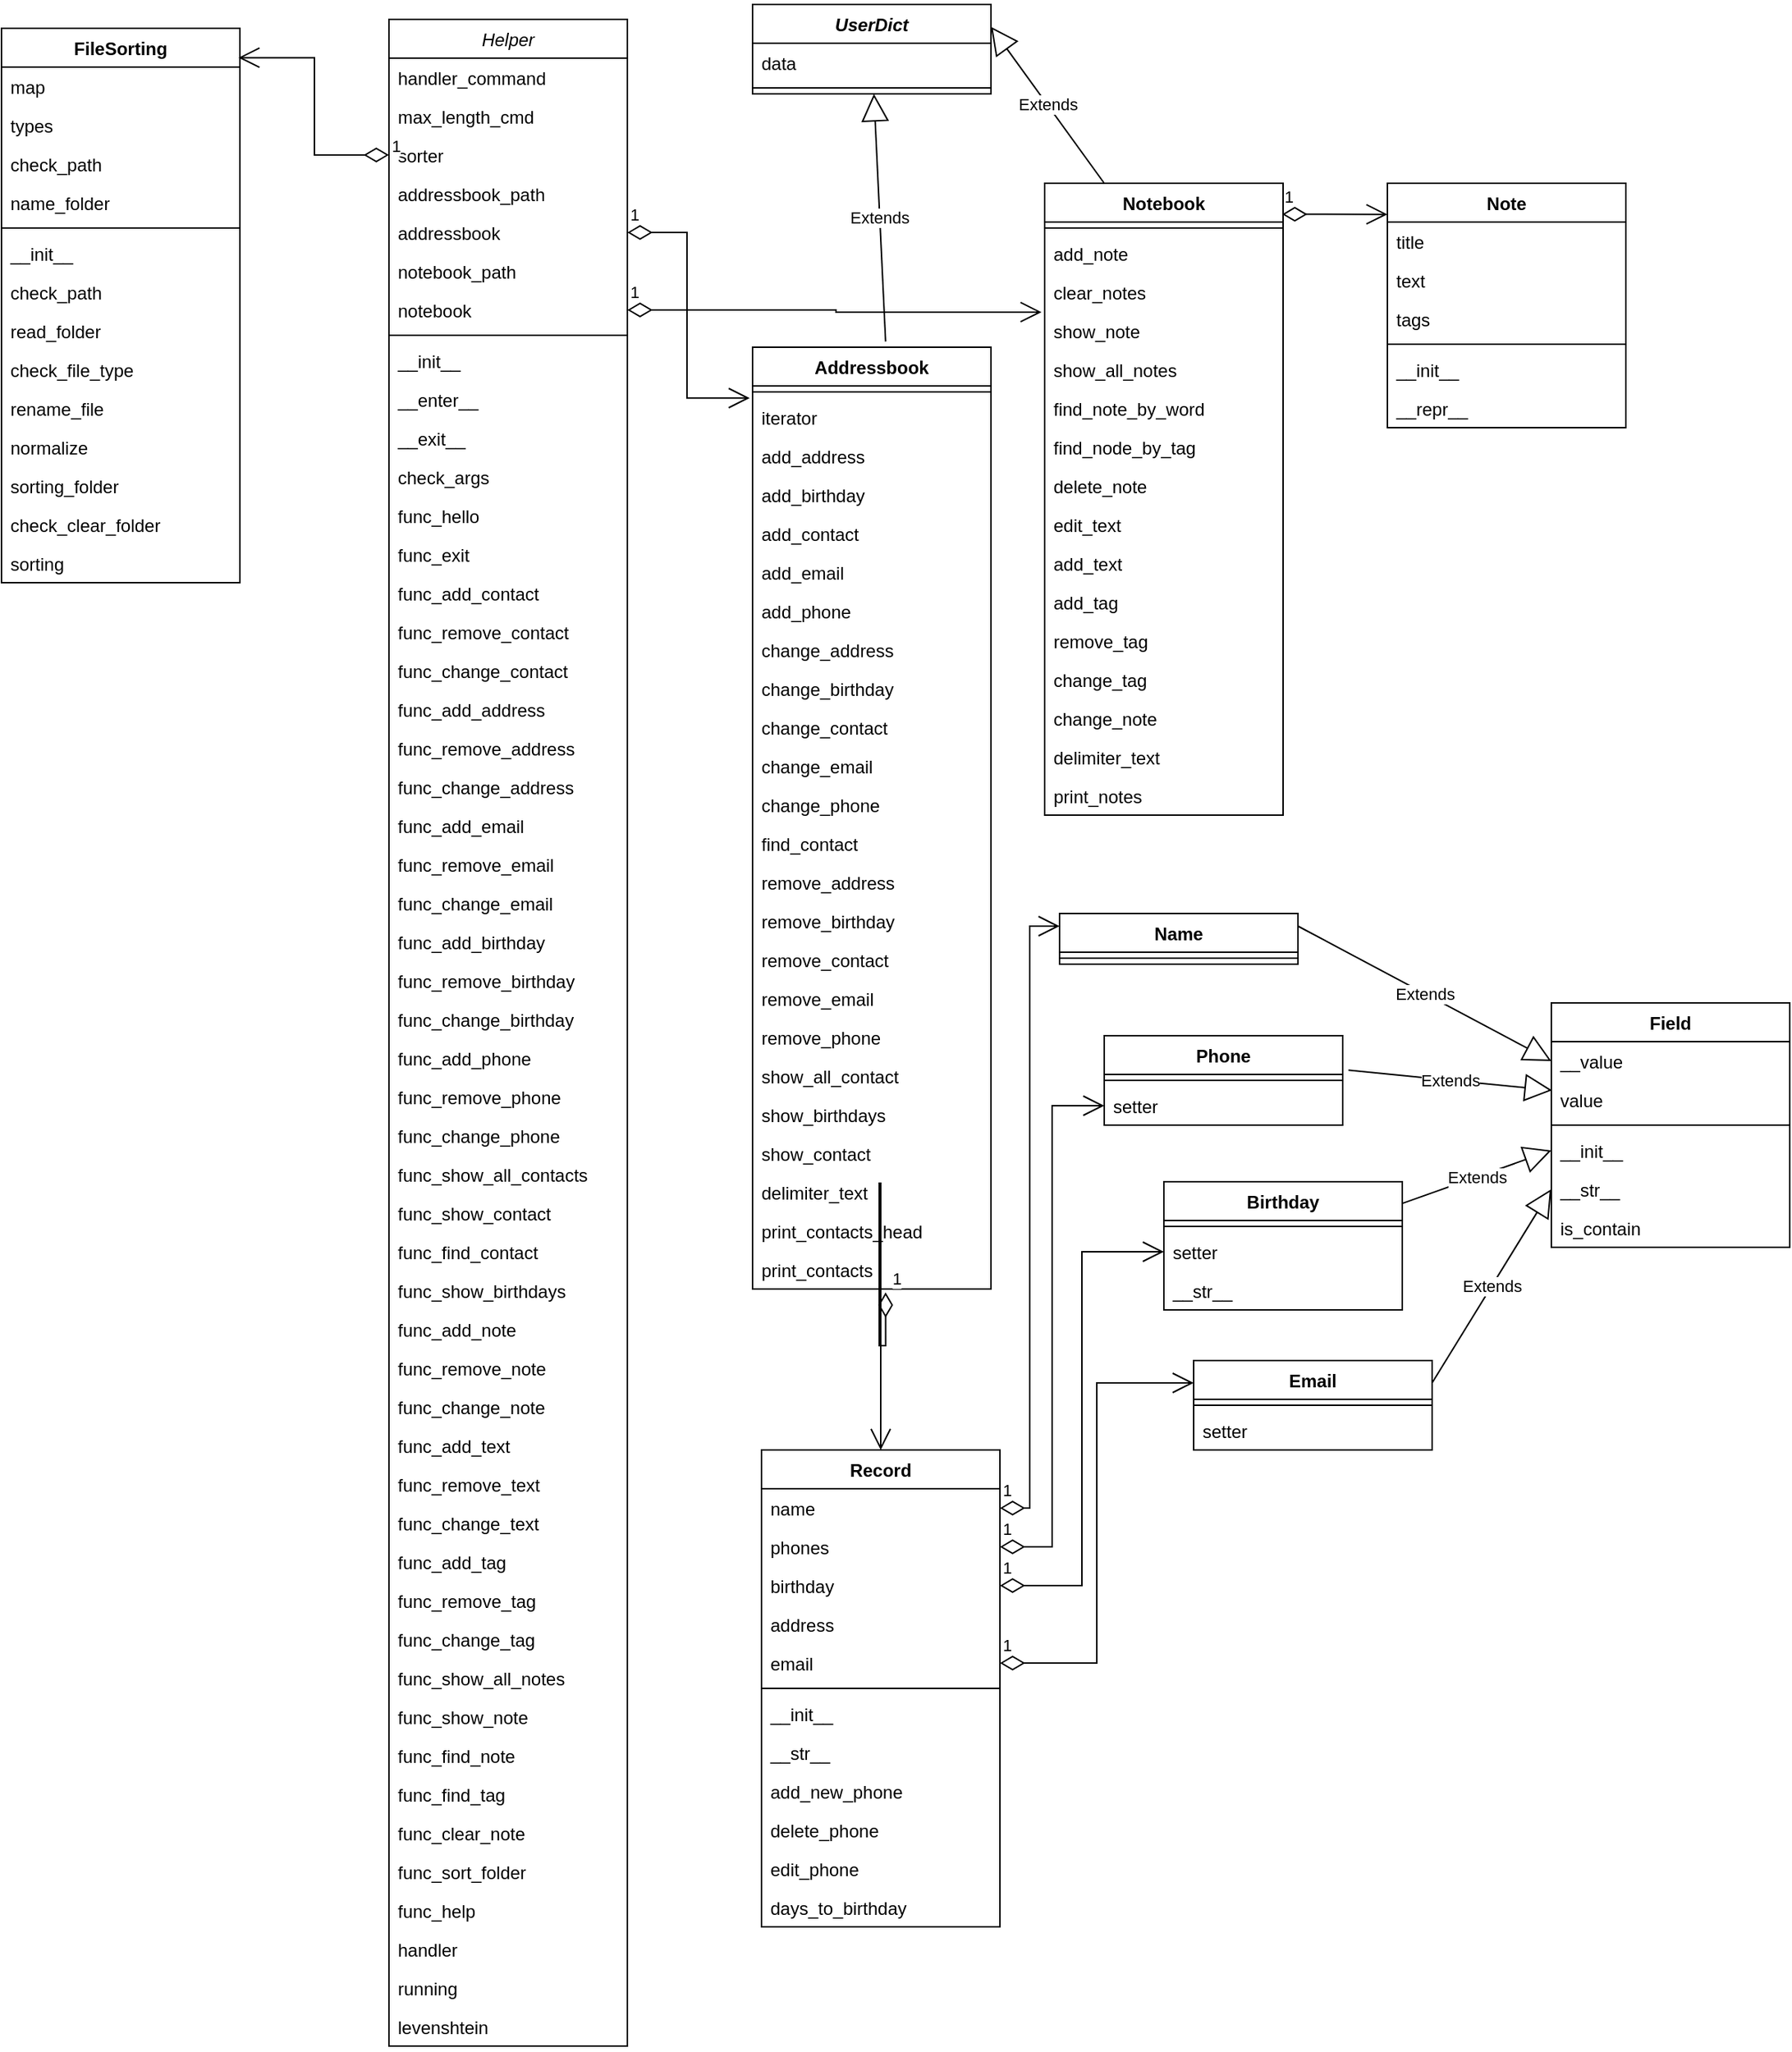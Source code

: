 <mxfile version="20.6.0" type="github">
  <diagram id="C5RBs43oDa-KdzZeNtuy" name="Page-1">
    <mxGraphModel dx="1847" dy="555" grid="1" gridSize="10" guides="1" tooltips="1" connect="1" arrows="1" fold="1" page="1" pageScale="1" pageWidth="827" pageHeight="1169" math="0" shadow="0">
      <root>
        <mxCell id="WIyWlLk6GJQsqaUBKTNV-0" />
        <mxCell id="WIyWlLk6GJQsqaUBKTNV-1" parent="WIyWlLk6GJQsqaUBKTNV-0" />
        <mxCell id="zkfFHV4jXpPFQw0GAbJ--0" value="Helper" style="swimlane;fontStyle=2;align=center;verticalAlign=top;childLayout=stackLayout;horizontal=1;startSize=26;horizontalStack=0;resizeParent=1;resizeLast=0;collapsible=1;marginBottom=0;rounded=0;shadow=0;strokeWidth=1;" parent="WIyWlLk6GJQsqaUBKTNV-1" vertex="1">
          <mxGeometry x="90" y="30" width="160" height="1360" as="geometry">
            <mxRectangle x="230" y="140" width="160" height="26" as="alternateBounds" />
          </mxGeometry>
        </mxCell>
        <mxCell id="zkfFHV4jXpPFQw0GAbJ--1" value="handler_command" style="text;align=left;verticalAlign=top;spacingLeft=4;spacingRight=4;overflow=hidden;rotatable=0;points=[[0,0.5],[1,0.5]];portConstraint=eastwest;" parent="zkfFHV4jXpPFQw0GAbJ--0" vertex="1">
          <mxGeometry y="26" width="160" height="26" as="geometry" />
        </mxCell>
        <mxCell id="zkfFHV4jXpPFQw0GAbJ--2" value="max_length_cmd" style="text;align=left;verticalAlign=top;spacingLeft=4;spacingRight=4;overflow=hidden;rotatable=0;points=[[0,0.5],[1,0.5]];portConstraint=eastwest;rounded=0;shadow=0;html=0;" parent="zkfFHV4jXpPFQw0GAbJ--0" vertex="1">
          <mxGeometry y="52" width="160" height="26" as="geometry" />
        </mxCell>
        <mxCell id="zkfFHV4jXpPFQw0GAbJ--3" value="sorter" style="text;align=left;verticalAlign=top;spacingLeft=4;spacingRight=4;overflow=hidden;rotatable=0;points=[[0,0.5],[1,0.5]];portConstraint=eastwest;rounded=0;shadow=0;html=0;" parent="zkfFHV4jXpPFQw0GAbJ--0" vertex="1">
          <mxGeometry y="78" width="160" height="26" as="geometry" />
        </mxCell>
        <mxCell id="iOaXn-oA5d54-dyMwEdD-0" value="addressbook_path" style="text;align=left;verticalAlign=top;spacingLeft=4;spacingRight=4;overflow=hidden;rotatable=0;points=[[0,0.5],[1,0.5]];portConstraint=eastwest;rounded=0;shadow=0;html=0;" vertex="1" parent="zkfFHV4jXpPFQw0GAbJ--0">
          <mxGeometry y="104" width="160" height="26" as="geometry" />
        </mxCell>
        <mxCell id="iOaXn-oA5d54-dyMwEdD-1" value="addressbook" style="text;align=left;verticalAlign=top;spacingLeft=4;spacingRight=4;overflow=hidden;rotatable=0;points=[[0,0.5],[1,0.5]];portConstraint=eastwest;rounded=0;shadow=0;html=0;" vertex="1" parent="zkfFHV4jXpPFQw0GAbJ--0">
          <mxGeometry y="130" width="160" height="26" as="geometry" />
        </mxCell>
        <mxCell id="iOaXn-oA5d54-dyMwEdD-2" value="notebook_path" style="text;align=left;verticalAlign=top;spacingLeft=4;spacingRight=4;overflow=hidden;rotatable=0;points=[[0,0.5],[1,0.5]];portConstraint=eastwest;rounded=0;shadow=0;html=0;" vertex="1" parent="zkfFHV4jXpPFQw0GAbJ--0">
          <mxGeometry y="156" width="160" height="26" as="geometry" />
        </mxCell>
        <mxCell id="iOaXn-oA5d54-dyMwEdD-3" value="notebook" style="text;align=left;verticalAlign=top;spacingLeft=4;spacingRight=4;overflow=hidden;rotatable=0;points=[[0,0.5],[1,0.5]];portConstraint=eastwest;rounded=0;shadow=0;html=0;" vertex="1" parent="zkfFHV4jXpPFQw0GAbJ--0">
          <mxGeometry y="182" width="160" height="26" as="geometry" />
        </mxCell>
        <mxCell id="zkfFHV4jXpPFQw0GAbJ--4" value="" style="line;html=1;strokeWidth=1;align=left;verticalAlign=middle;spacingTop=-1;spacingLeft=3;spacingRight=3;rotatable=0;labelPosition=right;points=[];portConstraint=eastwest;" parent="zkfFHV4jXpPFQw0GAbJ--0" vertex="1">
          <mxGeometry y="208" width="160" height="8" as="geometry" />
        </mxCell>
        <mxCell id="zkfFHV4jXpPFQw0GAbJ--5" value="__init__" style="text;align=left;verticalAlign=top;spacingLeft=4;spacingRight=4;overflow=hidden;rotatable=0;points=[[0,0.5],[1,0.5]];portConstraint=eastwest;" parent="zkfFHV4jXpPFQw0GAbJ--0" vertex="1">
          <mxGeometry y="216" width="160" height="26" as="geometry" />
        </mxCell>
        <mxCell id="iOaXn-oA5d54-dyMwEdD-4" value="__enter__" style="text;align=left;verticalAlign=top;spacingLeft=4;spacingRight=4;overflow=hidden;rotatable=0;points=[[0,0.5],[1,0.5]];portConstraint=eastwest;" vertex="1" parent="zkfFHV4jXpPFQw0GAbJ--0">
          <mxGeometry y="242" width="160" height="26" as="geometry" />
        </mxCell>
        <mxCell id="iOaXn-oA5d54-dyMwEdD-5" value="__exit__" style="text;align=left;verticalAlign=top;spacingLeft=4;spacingRight=4;overflow=hidden;rotatable=0;points=[[0,0.5],[1,0.5]];portConstraint=eastwest;" vertex="1" parent="zkfFHV4jXpPFQw0GAbJ--0">
          <mxGeometry y="268" width="160" height="26" as="geometry" />
        </mxCell>
        <mxCell id="iOaXn-oA5d54-dyMwEdD-6" value="check_args" style="text;align=left;verticalAlign=top;spacingLeft=4;spacingRight=4;overflow=hidden;rotatable=0;points=[[0,0.5],[1,0.5]];portConstraint=eastwest;" vertex="1" parent="zkfFHV4jXpPFQw0GAbJ--0">
          <mxGeometry y="294" width="160" height="26" as="geometry" />
        </mxCell>
        <mxCell id="iOaXn-oA5d54-dyMwEdD-9" value="func_hello" style="text;align=left;verticalAlign=top;spacingLeft=4;spacingRight=4;overflow=hidden;rotatable=0;points=[[0,0.5],[1,0.5]];portConstraint=eastwest;" vertex="1" parent="zkfFHV4jXpPFQw0GAbJ--0">
          <mxGeometry y="320" width="160" height="26" as="geometry" />
        </mxCell>
        <mxCell id="iOaXn-oA5d54-dyMwEdD-10" value="func_exit" style="text;align=left;verticalAlign=top;spacingLeft=4;spacingRight=4;overflow=hidden;rotatable=0;points=[[0,0.5],[1,0.5]];portConstraint=eastwest;" vertex="1" parent="zkfFHV4jXpPFQw0GAbJ--0">
          <mxGeometry y="346" width="160" height="26" as="geometry" />
        </mxCell>
        <mxCell id="iOaXn-oA5d54-dyMwEdD-11" value="func_add_contact" style="text;align=left;verticalAlign=top;spacingLeft=4;spacingRight=4;overflow=hidden;rotatable=0;points=[[0,0.5],[1,0.5]];portConstraint=eastwest;" vertex="1" parent="zkfFHV4jXpPFQw0GAbJ--0">
          <mxGeometry y="372" width="160" height="26" as="geometry" />
        </mxCell>
        <mxCell id="iOaXn-oA5d54-dyMwEdD-12" value="func_remove_contact" style="text;align=left;verticalAlign=top;spacingLeft=4;spacingRight=4;overflow=hidden;rotatable=0;points=[[0,0.5],[1,0.5]];portConstraint=eastwest;" vertex="1" parent="zkfFHV4jXpPFQw0GAbJ--0">
          <mxGeometry y="398" width="160" height="26" as="geometry" />
        </mxCell>
        <mxCell id="iOaXn-oA5d54-dyMwEdD-13" value="func_change_contact" style="text;align=left;verticalAlign=top;spacingLeft=4;spacingRight=4;overflow=hidden;rotatable=0;points=[[0,0.5],[1,0.5]];portConstraint=eastwest;" vertex="1" parent="zkfFHV4jXpPFQw0GAbJ--0">
          <mxGeometry y="424" width="160" height="26" as="geometry" />
        </mxCell>
        <mxCell id="iOaXn-oA5d54-dyMwEdD-14" value="func_add_address" style="text;align=left;verticalAlign=top;spacingLeft=4;spacingRight=4;overflow=hidden;rotatable=0;points=[[0,0.5],[1,0.5]];portConstraint=eastwest;" vertex="1" parent="zkfFHV4jXpPFQw0GAbJ--0">
          <mxGeometry y="450" width="160" height="26" as="geometry" />
        </mxCell>
        <mxCell id="iOaXn-oA5d54-dyMwEdD-15" value="func_remove_address" style="text;align=left;verticalAlign=top;spacingLeft=4;spacingRight=4;overflow=hidden;rotatable=0;points=[[0,0.5],[1,0.5]];portConstraint=eastwest;" vertex="1" parent="zkfFHV4jXpPFQw0GAbJ--0">
          <mxGeometry y="476" width="160" height="26" as="geometry" />
        </mxCell>
        <mxCell id="iOaXn-oA5d54-dyMwEdD-16" value="func_change_address" style="text;align=left;verticalAlign=top;spacingLeft=4;spacingRight=4;overflow=hidden;rotatable=0;points=[[0,0.5],[1,0.5]];portConstraint=eastwest;" vertex="1" parent="zkfFHV4jXpPFQw0GAbJ--0">
          <mxGeometry y="502" width="160" height="26" as="geometry" />
        </mxCell>
        <mxCell id="iOaXn-oA5d54-dyMwEdD-17" value="func_add_email" style="text;align=left;verticalAlign=top;spacingLeft=4;spacingRight=4;overflow=hidden;rotatable=0;points=[[0,0.5],[1,0.5]];portConstraint=eastwest;" vertex="1" parent="zkfFHV4jXpPFQw0GAbJ--0">
          <mxGeometry y="528" width="160" height="26" as="geometry" />
        </mxCell>
        <mxCell id="iOaXn-oA5d54-dyMwEdD-18" value="func_remove_email" style="text;align=left;verticalAlign=top;spacingLeft=4;spacingRight=4;overflow=hidden;rotatable=0;points=[[0,0.5],[1,0.5]];portConstraint=eastwest;" vertex="1" parent="zkfFHV4jXpPFQw0GAbJ--0">
          <mxGeometry y="554" width="160" height="26" as="geometry" />
        </mxCell>
        <mxCell id="iOaXn-oA5d54-dyMwEdD-19" value="func_change_email" style="text;align=left;verticalAlign=top;spacingLeft=4;spacingRight=4;overflow=hidden;rotatable=0;points=[[0,0.5],[1,0.5]];portConstraint=eastwest;" vertex="1" parent="zkfFHV4jXpPFQw0GAbJ--0">
          <mxGeometry y="580" width="160" height="26" as="geometry" />
        </mxCell>
        <mxCell id="iOaXn-oA5d54-dyMwEdD-20" value="func_add_birthday" style="text;align=left;verticalAlign=top;spacingLeft=4;spacingRight=4;overflow=hidden;rotatable=0;points=[[0,0.5],[1,0.5]];portConstraint=eastwest;" vertex="1" parent="zkfFHV4jXpPFQw0GAbJ--0">
          <mxGeometry y="606" width="160" height="26" as="geometry" />
        </mxCell>
        <mxCell id="iOaXn-oA5d54-dyMwEdD-21" value="func_remove_birthday" style="text;align=left;verticalAlign=top;spacingLeft=4;spacingRight=4;overflow=hidden;rotatable=0;points=[[0,0.5],[1,0.5]];portConstraint=eastwest;" vertex="1" parent="zkfFHV4jXpPFQw0GAbJ--0">
          <mxGeometry y="632" width="160" height="26" as="geometry" />
        </mxCell>
        <mxCell id="iOaXn-oA5d54-dyMwEdD-22" value="func_change_birthday" style="text;align=left;verticalAlign=top;spacingLeft=4;spacingRight=4;overflow=hidden;rotatable=0;points=[[0,0.5],[1,0.5]];portConstraint=eastwest;" vertex="1" parent="zkfFHV4jXpPFQw0GAbJ--0">
          <mxGeometry y="658" width="160" height="26" as="geometry" />
        </mxCell>
        <mxCell id="iOaXn-oA5d54-dyMwEdD-23" value="func_add_phone" style="text;align=left;verticalAlign=top;spacingLeft=4;spacingRight=4;overflow=hidden;rotatable=0;points=[[0,0.5],[1,0.5]];portConstraint=eastwest;" vertex="1" parent="zkfFHV4jXpPFQw0GAbJ--0">
          <mxGeometry y="684" width="160" height="26" as="geometry" />
        </mxCell>
        <mxCell id="iOaXn-oA5d54-dyMwEdD-24" value="func_remove_phone" style="text;align=left;verticalAlign=top;spacingLeft=4;spacingRight=4;overflow=hidden;rotatable=0;points=[[0,0.5],[1,0.5]];portConstraint=eastwest;" vertex="1" parent="zkfFHV4jXpPFQw0GAbJ--0">
          <mxGeometry y="710" width="160" height="26" as="geometry" />
        </mxCell>
        <mxCell id="iOaXn-oA5d54-dyMwEdD-25" value="func_change_phone" style="text;align=left;verticalAlign=top;spacingLeft=4;spacingRight=4;overflow=hidden;rotatable=0;points=[[0,0.5],[1,0.5]];portConstraint=eastwest;" vertex="1" parent="zkfFHV4jXpPFQw0GAbJ--0">
          <mxGeometry y="736" width="160" height="26" as="geometry" />
        </mxCell>
        <mxCell id="iOaXn-oA5d54-dyMwEdD-26" value="func_show_all_contacts" style="text;align=left;verticalAlign=top;spacingLeft=4;spacingRight=4;overflow=hidden;rotatable=0;points=[[0,0.5],[1,0.5]];portConstraint=eastwest;" vertex="1" parent="zkfFHV4jXpPFQw0GAbJ--0">
          <mxGeometry y="762" width="160" height="26" as="geometry" />
        </mxCell>
        <mxCell id="iOaXn-oA5d54-dyMwEdD-27" value="func_show_contact" style="text;align=left;verticalAlign=top;spacingLeft=4;spacingRight=4;overflow=hidden;rotatable=0;points=[[0,0.5],[1,0.5]];portConstraint=eastwest;" vertex="1" parent="zkfFHV4jXpPFQw0GAbJ--0">
          <mxGeometry y="788" width="160" height="26" as="geometry" />
        </mxCell>
        <mxCell id="iOaXn-oA5d54-dyMwEdD-28" value="func_find_contact" style="text;align=left;verticalAlign=top;spacingLeft=4;spacingRight=4;overflow=hidden;rotatable=0;points=[[0,0.5],[1,0.5]];portConstraint=eastwest;" vertex="1" parent="zkfFHV4jXpPFQw0GAbJ--0">
          <mxGeometry y="814" width="160" height="26" as="geometry" />
        </mxCell>
        <mxCell id="iOaXn-oA5d54-dyMwEdD-29" value="func_show_birthdays" style="text;align=left;verticalAlign=top;spacingLeft=4;spacingRight=4;overflow=hidden;rotatable=0;points=[[0,0.5],[1,0.5]];portConstraint=eastwest;" vertex="1" parent="zkfFHV4jXpPFQw0GAbJ--0">
          <mxGeometry y="840" width="160" height="26" as="geometry" />
        </mxCell>
        <mxCell id="iOaXn-oA5d54-dyMwEdD-30" value="func_add_note" style="text;align=left;verticalAlign=top;spacingLeft=4;spacingRight=4;overflow=hidden;rotatable=0;points=[[0,0.5],[1,0.5]];portConstraint=eastwest;" vertex="1" parent="zkfFHV4jXpPFQw0GAbJ--0">
          <mxGeometry y="866" width="160" height="26" as="geometry" />
        </mxCell>
        <mxCell id="iOaXn-oA5d54-dyMwEdD-31" value="func_remove_note" style="text;align=left;verticalAlign=top;spacingLeft=4;spacingRight=4;overflow=hidden;rotatable=0;points=[[0,0.5],[1,0.5]];portConstraint=eastwest;" vertex="1" parent="zkfFHV4jXpPFQw0GAbJ--0">
          <mxGeometry y="892" width="160" height="26" as="geometry" />
        </mxCell>
        <mxCell id="iOaXn-oA5d54-dyMwEdD-32" value="func_change_note" style="text;align=left;verticalAlign=top;spacingLeft=4;spacingRight=4;overflow=hidden;rotatable=0;points=[[0,0.5],[1,0.5]];portConstraint=eastwest;" vertex="1" parent="zkfFHV4jXpPFQw0GAbJ--0">
          <mxGeometry y="918" width="160" height="26" as="geometry" />
        </mxCell>
        <mxCell id="iOaXn-oA5d54-dyMwEdD-33" value="func_add_text" style="text;align=left;verticalAlign=top;spacingLeft=4;spacingRight=4;overflow=hidden;rotatable=0;points=[[0,0.5],[1,0.5]];portConstraint=eastwest;" vertex="1" parent="zkfFHV4jXpPFQw0GAbJ--0">
          <mxGeometry y="944" width="160" height="26" as="geometry" />
        </mxCell>
        <mxCell id="iOaXn-oA5d54-dyMwEdD-34" value="func_remove_text" style="text;align=left;verticalAlign=top;spacingLeft=4;spacingRight=4;overflow=hidden;rotatable=0;points=[[0,0.5],[1,0.5]];portConstraint=eastwest;" vertex="1" parent="zkfFHV4jXpPFQw0GAbJ--0">
          <mxGeometry y="970" width="160" height="26" as="geometry" />
        </mxCell>
        <mxCell id="iOaXn-oA5d54-dyMwEdD-35" value="func_change_text" style="text;align=left;verticalAlign=top;spacingLeft=4;spacingRight=4;overflow=hidden;rotatable=0;points=[[0,0.5],[1,0.5]];portConstraint=eastwest;" vertex="1" parent="zkfFHV4jXpPFQw0GAbJ--0">
          <mxGeometry y="996" width="160" height="26" as="geometry" />
        </mxCell>
        <mxCell id="iOaXn-oA5d54-dyMwEdD-36" value="func_add_tag" style="text;align=left;verticalAlign=top;spacingLeft=4;spacingRight=4;overflow=hidden;rotatable=0;points=[[0,0.5],[1,0.5]];portConstraint=eastwest;" vertex="1" parent="zkfFHV4jXpPFQw0GAbJ--0">
          <mxGeometry y="1022" width="160" height="26" as="geometry" />
        </mxCell>
        <mxCell id="iOaXn-oA5d54-dyMwEdD-37" value="func_remove_tag" style="text;align=left;verticalAlign=top;spacingLeft=4;spacingRight=4;overflow=hidden;rotatable=0;points=[[0,0.5],[1,0.5]];portConstraint=eastwest;" vertex="1" parent="zkfFHV4jXpPFQw0GAbJ--0">
          <mxGeometry y="1048" width="160" height="26" as="geometry" />
        </mxCell>
        <mxCell id="iOaXn-oA5d54-dyMwEdD-38" value="func_change_tag" style="text;align=left;verticalAlign=top;spacingLeft=4;spacingRight=4;overflow=hidden;rotatable=0;points=[[0,0.5],[1,0.5]];portConstraint=eastwest;" vertex="1" parent="zkfFHV4jXpPFQw0GAbJ--0">
          <mxGeometry y="1074" width="160" height="26" as="geometry" />
        </mxCell>
        <mxCell id="iOaXn-oA5d54-dyMwEdD-39" value="func_show_all_notes" style="text;align=left;verticalAlign=top;spacingLeft=4;spacingRight=4;overflow=hidden;rotatable=0;points=[[0,0.5],[1,0.5]];portConstraint=eastwest;" vertex="1" parent="zkfFHV4jXpPFQw0GAbJ--0">
          <mxGeometry y="1100" width="160" height="26" as="geometry" />
        </mxCell>
        <mxCell id="iOaXn-oA5d54-dyMwEdD-40" value="func_show_note" style="text;align=left;verticalAlign=top;spacingLeft=4;spacingRight=4;overflow=hidden;rotatable=0;points=[[0,0.5],[1,0.5]];portConstraint=eastwest;" vertex="1" parent="zkfFHV4jXpPFQw0GAbJ--0">
          <mxGeometry y="1126" width="160" height="26" as="geometry" />
        </mxCell>
        <mxCell id="iOaXn-oA5d54-dyMwEdD-41" value="func_find_note" style="text;align=left;verticalAlign=top;spacingLeft=4;spacingRight=4;overflow=hidden;rotatable=0;points=[[0,0.5],[1,0.5]];portConstraint=eastwest;" vertex="1" parent="zkfFHV4jXpPFQw0GAbJ--0">
          <mxGeometry y="1152" width="160" height="26" as="geometry" />
        </mxCell>
        <mxCell id="iOaXn-oA5d54-dyMwEdD-42" value="func_find_tag" style="text;align=left;verticalAlign=top;spacingLeft=4;spacingRight=4;overflow=hidden;rotatable=0;points=[[0,0.5],[1,0.5]];portConstraint=eastwest;" vertex="1" parent="zkfFHV4jXpPFQw0GAbJ--0">
          <mxGeometry y="1178" width="160" height="26" as="geometry" />
        </mxCell>
        <mxCell id="iOaXn-oA5d54-dyMwEdD-43" value="func_clear_note" style="text;align=left;verticalAlign=top;spacingLeft=4;spacingRight=4;overflow=hidden;rotatable=0;points=[[0,0.5],[1,0.5]];portConstraint=eastwest;" vertex="1" parent="zkfFHV4jXpPFQw0GAbJ--0">
          <mxGeometry y="1204" width="160" height="26" as="geometry" />
        </mxCell>
        <mxCell id="iOaXn-oA5d54-dyMwEdD-44" value="func_sort_folder" style="text;align=left;verticalAlign=top;spacingLeft=4;spacingRight=4;overflow=hidden;rotatable=0;points=[[0,0.5],[1,0.5]];portConstraint=eastwest;" vertex="1" parent="zkfFHV4jXpPFQw0GAbJ--0">
          <mxGeometry y="1230" width="160" height="26" as="geometry" />
        </mxCell>
        <mxCell id="iOaXn-oA5d54-dyMwEdD-45" value="func_help" style="text;align=left;verticalAlign=top;spacingLeft=4;spacingRight=4;overflow=hidden;rotatable=0;points=[[0,0.5],[1,0.5]];portConstraint=eastwest;" vertex="1" parent="zkfFHV4jXpPFQw0GAbJ--0">
          <mxGeometry y="1256" width="160" height="26" as="geometry" />
        </mxCell>
        <mxCell id="iOaXn-oA5d54-dyMwEdD-46" value="handler" style="text;align=left;verticalAlign=top;spacingLeft=4;spacingRight=4;overflow=hidden;rotatable=0;points=[[0,0.5],[1,0.5]];portConstraint=eastwest;" vertex="1" parent="zkfFHV4jXpPFQw0GAbJ--0">
          <mxGeometry y="1282" width="160" height="26" as="geometry" />
        </mxCell>
        <mxCell id="iOaXn-oA5d54-dyMwEdD-47" value="running" style="text;align=left;verticalAlign=top;spacingLeft=4;spacingRight=4;overflow=hidden;rotatable=0;points=[[0,0.5],[1,0.5]];portConstraint=eastwest;" vertex="1" parent="zkfFHV4jXpPFQw0GAbJ--0">
          <mxGeometry y="1308" width="160" height="26" as="geometry" />
        </mxCell>
        <mxCell id="iOaXn-oA5d54-dyMwEdD-48" value="levenshtein" style="text;align=left;verticalAlign=top;spacingLeft=4;spacingRight=4;overflow=hidden;rotatable=0;points=[[0,0.5],[1,0.5]];portConstraint=eastwest;" vertex="1" parent="zkfFHV4jXpPFQw0GAbJ--0">
          <mxGeometry y="1334" width="160" height="26" as="geometry" />
        </mxCell>
        <mxCell id="iOaXn-oA5d54-dyMwEdD-49" value="Addressbook" style="swimlane;fontStyle=1;align=center;verticalAlign=top;childLayout=stackLayout;horizontal=1;startSize=26;horizontalStack=0;resizeParent=1;resizeParentMax=0;resizeLast=0;collapsible=1;marginBottom=0;" vertex="1" parent="WIyWlLk6GJQsqaUBKTNV-1">
          <mxGeometry x="334" y="250" width="160" height="632" as="geometry" />
        </mxCell>
        <mxCell id="iOaXn-oA5d54-dyMwEdD-51" value="" style="line;strokeWidth=1;fillColor=none;align=left;verticalAlign=middle;spacingTop=-1;spacingLeft=3;spacingRight=3;rotatable=0;labelPosition=right;points=[];portConstraint=eastwest;strokeColor=inherit;" vertex="1" parent="iOaXn-oA5d54-dyMwEdD-49">
          <mxGeometry y="26" width="160" height="8" as="geometry" />
        </mxCell>
        <mxCell id="iOaXn-oA5d54-dyMwEdD-52" value="iterator" style="text;strokeColor=none;fillColor=none;align=left;verticalAlign=top;spacingLeft=4;spacingRight=4;overflow=hidden;rotatable=0;points=[[0,0.5],[1,0.5]];portConstraint=eastwest;" vertex="1" parent="iOaXn-oA5d54-dyMwEdD-49">
          <mxGeometry y="34" width="160" height="26" as="geometry" />
        </mxCell>
        <mxCell id="iOaXn-oA5d54-dyMwEdD-58" value="add_address" style="text;strokeColor=none;fillColor=none;align=left;verticalAlign=top;spacingLeft=4;spacingRight=4;overflow=hidden;rotatable=0;points=[[0,0.5],[1,0.5]];portConstraint=eastwest;" vertex="1" parent="iOaXn-oA5d54-dyMwEdD-49">
          <mxGeometry y="60" width="160" height="26" as="geometry" />
        </mxCell>
        <mxCell id="iOaXn-oA5d54-dyMwEdD-59" value="add_birthday" style="text;strokeColor=none;fillColor=none;align=left;verticalAlign=top;spacingLeft=4;spacingRight=4;overflow=hidden;rotatable=0;points=[[0,0.5],[1,0.5]];portConstraint=eastwest;" vertex="1" parent="iOaXn-oA5d54-dyMwEdD-49">
          <mxGeometry y="86" width="160" height="26" as="geometry" />
        </mxCell>
        <mxCell id="iOaXn-oA5d54-dyMwEdD-60" value="add_contact" style="text;strokeColor=none;fillColor=none;align=left;verticalAlign=top;spacingLeft=4;spacingRight=4;overflow=hidden;rotatable=0;points=[[0,0.5],[1,0.5]];portConstraint=eastwest;" vertex="1" parent="iOaXn-oA5d54-dyMwEdD-49">
          <mxGeometry y="112" width="160" height="26" as="geometry" />
        </mxCell>
        <mxCell id="iOaXn-oA5d54-dyMwEdD-61" value="add_email" style="text;strokeColor=none;fillColor=none;align=left;verticalAlign=top;spacingLeft=4;spacingRight=4;overflow=hidden;rotatable=0;points=[[0,0.5],[1,0.5]];portConstraint=eastwest;" vertex="1" parent="iOaXn-oA5d54-dyMwEdD-49">
          <mxGeometry y="138" width="160" height="26" as="geometry" />
        </mxCell>
        <mxCell id="iOaXn-oA5d54-dyMwEdD-62" value="add_phone" style="text;strokeColor=none;fillColor=none;align=left;verticalAlign=top;spacingLeft=4;spacingRight=4;overflow=hidden;rotatable=0;points=[[0,0.5],[1,0.5]];portConstraint=eastwest;" vertex="1" parent="iOaXn-oA5d54-dyMwEdD-49">
          <mxGeometry y="164" width="160" height="26" as="geometry" />
        </mxCell>
        <mxCell id="iOaXn-oA5d54-dyMwEdD-63" value="change_address" style="text;strokeColor=none;fillColor=none;align=left;verticalAlign=top;spacingLeft=4;spacingRight=4;overflow=hidden;rotatable=0;points=[[0,0.5],[1,0.5]];portConstraint=eastwest;" vertex="1" parent="iOaXn-oA5d54-dyMwEdD-49">
          <mxGeometry y="190" width="160" height="26" as="geometry" />
        </mxCell>
        <mxCell id="iOaXn-oA5d54-dyMwEdD-64" value="change_birthday" style="text;strokeColor=none;fillColor=none;align=left;verticalAlign=top;spacingLeft=4;spacingRight=4;overflow=hidden;rotatable=0;points=[[0,0.5],[1,0.5]];portConstraint=eastwest;" vertex="1" parent="iOaXn-oA5d54-dyMwEdD-49">
          <mxGeometry y="216" width="160" height="26" as="geometry" />
        </mxCell>
        <mxCell id="iOaXn-oA5d54-dyMwEdD-65" value="change_contact" style="text;strokeColor=none;fillColor=none;align=left;verticalAlign=top;spacingLeft=4;spacingRight=4;overflow=hidden;rotatable=0;points=[[0,0.5],[1,0.5]];portConstraint=eastwest;" vertex="1" parent="iOaXn-oA5d54-dyMwEdD-49">
          <mxGeometry y="242" width="160" height="26" as="geometry" />
        </mxCell>
        <mxCell id="iOaXn-oA5d54-dyMwEdD-66" value="change_email" style="text;strokeColor=none;fillColor=none;align=left;verticalAlign=top;spacingLeft=4;spacingRight=4;overflow=hidden;rotatable=0;points=[[0,0.5],[1,0.5]];portConstraint=eastwest;" vertex="1" parent="iOaXn-oA5d54-dyMwEdD-49">
          <mxGeometry y="268" width="160" height="26" as="geometry" />
        </mxCell>
        <mxCell id="iOaXn-oA5d54-dyMwEdD-69" value="change_phone" style="text;strokeColor=none;fillColor=none;align=left;verticalAlign=top;spacingLeft=4;spacingRight=4;overflow=hidden;rotatable=0;points=[[0,0.5],[1,0.5]];portConstraint=eastwest;" vertex="1" parent="iOaXn-oA5d54-dyMwEdD-49">
          <mxGeometry y="294" width="160" height="26" as="geometry" />
        </mxCell>
        <mxCell id="iOaXn-oA5d54-dyMwEdD-70" value="find_contact" style="text;strokeColor=none;fillColor=none;align=left;verticalAlign=top;spacingLeft=4;spacingRight=4;overflow=hidden;rotatable=0;points=[[0,0.5],[1,0.5]];portConstraint=eastwest;" vertex="1" parent="iOaXn-oA5d54-dyMwEdD-49">
          <mxGeometry y="320" width="160" height="26" as="geometry" />
        </mxCell>
        <mxCell id="iOaXn-oA5d54-dyMwEdD-71" value="remove_address" style="text;strokeColor=none;fillColor=none;align=left;verticalAlign=top;spacingLeft=4;spacingRight=4;overflow=hidden;rotatable=0;points=[[0,0.5],[1,0.5]];portConstraint=eastwest;" vertex="1" parent="iOaXn-oA5d54-dyMwEdD-49">
          <mxGeometry y="346" width="160" height="26" as="geometry" />
        </mxCell>
        <mxCell id="iOaXn-oA5d54-dyMwEdD-72" value="remove_birthday" style="text;strokeColor=none;fillColor=none;align=left;verticalAlign=top;spacingLeft=4;spacingRight=4;overflow=hidden;rotatable=0;points=[[0,0.5],[1,0.5]];portConstraint=eastwest;" vertex="1" parent="iOaXn-oA5d54-dyMwEdD-49">
          <mxGeometry y="372" width="160" height="26" as="geometry" />
        </mxCell>
        <mxCell id="iOaXn-oA5d54-dyMwEdD-73" value="remove_contact" style="text;strokeColor=none;fillColor=none;align=left;verticalAlign=top;spacingLeft=4;spacingRight=4;overflow=hidden;rotatable=0;points=[[0,0.5],[1,0.5]];portConstraint=eastwest;" vertex="1" parent="iOaXn-oA5d54-dyMwEdD-49">
          <mxGeometry y="398" width="160" height="26" as="geometry" />
        </mxCell>
        <mxCell id="iOaXn-oA5d54-dyMwEdD-74" value="remove_email" style="text;strokeColor=none;fillColor=none;align=left;verticalAlign=top;spacingLeft=4;spacingRight=4;overflow=hidden;rotatable=0;points=[[0,0.5],[1,0.5]];portConstraint=eastwest;" vertex="1" parent="iOaXn-oA5d54-dyMwEdD-49">
          <mxGeometry y="424" width="160" height="26" as="geometry" />
        </mxCell>
        <mxCell id="iOaXn-oA5d54-dyMwEdD-75" value="remove_phone" style="text;strokeColor=none;fillColor=none;align=left;verticalAlign=top;spacingLeft=4;spacingRight=4;overflow=hidden;rotatable=0;points=[[0,0.5],[1,0.5]];portConstraint=eastwest;" vertex="1" parent="iOaXn-oA5d54-dyMwEdD-49">
          <mxGeometry y="450" width="160" height="26" as="geometry" />
        </mxCell>
        <mxCell id="iOaXn-oA5d54-dyMwEdD-76" value="show_all_contact" style="text;strokeColor=none;fillColor=none;align=left;verticalAlign=top;spacingLeft=4;spacingRight=4;overflow=hidden;rotatable=0;points=[[0,0.5],[1,0.5]];portConstraint=eastwest;" vertex="1" parent="iOaXn-oA5d54-dyMwEdD-49">
          <mxGeometry y="476" width="160" height="26" as="geometry" />
        </mxCell>
        <mxCell id="iOaXn-oA5d54-dyMwEdD-77" value="show_birthdays" style="text;strokeColor=none;fillColor=none;align=left;verticalAlign=top;spacingLeft=4;spacingRight=4;overflow=hidden;rotatable=0;points=[[0,0.5],[1,0.5]];portConstraint=eastwest;" vertex="1" parent="iOaXn-oA5d54-dyMwEdD-49">
          <mxGeometry y="502" width="160" height="26" as="geometry" />
        </mxCell>
        <mxCell id="iOaXn-oA5d54-dyMwEdD-78" value="show_contact" style="text;strokeColor=none;fillColor=none;align=left;verticalAlign=top;spacingLeft=4;spacingRight=4;overflow=hidden;rotatable=0;points=[[0,0.5],[1,0.5]];portConstraint=eastwest;" vertex="1" parent="iOaXn-oA5d54-dyMwEdD-49">
          <mxGeometry y="528" width="160" height="26" as="geometry" />
        </mxCell>
        <mxCell id="iOaXn-oA5d54-dyMwEdD-79" value="delimiter_text" style="text;strokeColor=none;fillColor=none;align=left;verticalAlign=top;spacingLeft=4;spacingRight=4;overflow=hidden;rotatable=0;points=[[0,0.5],[1,0.5]];portConstraint=eastwest;" vertex="1" parent="iOaXn-oA5d54-dyMwEdD-49">
          <mxGeometry y="554" width="160" height="26" as="geometry" />
        </mxCell>
        <mxCell id="iOaXn-oA5d54-dyMwEdD-80" value="print_contacts_head" style="text;strokeColor=none;fillColor=none;align=left;verticalAlign=top;spacingLeft=4;spacingRight=4;overflow=hidden;rotatable=0;points=[[0,0.5],[1,0.5]];portConstraint=eastwest;" vertex="1" parent="iOaXn-oA5d54-dyMwEdD-49">
          <mxGeometry y="580" width="160" height="26" as="geometry" />
        </mxCell>
        <mxCell id="iOaXn-oA5d54-dyMwEdD-81" value="print_contacts" style="text;strokeColor=none;fillColor=none;align=left;verticalAlign=top;spacingLeft=4;spacingRight=4;overflow=hidden;rotatable=0;points=[[0,0.5],[1,0.5]];portConstraint=eastwest;" vertex="1" parent="iOaXn-oA5d54-dyMwEdD-49">
          <mxGeometry y="606" width="160" height="26" as="geometry" />
        </mxCell>
        <mxCell id="iOaXn-oA5d54-dyMwEdD-53" value="UserDict" style="swimlane;fontStyle=3;align=center;verticalAlign=top;childLayout=stackLayout;horizontal=1;startSize=26;horizontalStack=0;resizeParent=1;resizeParentMax=0;resizeLast=0;collapsible=1;marginBottom=0;" vertex="1" parent="WIyWlLk6GJQsqaUBKTNV-1">
          <mxGeometry x="334" y="20" width="160" height="60" as="geometry" />
        </mxCell>
        <mxCell id="iOaXn-oA5d54-dyMwEdD-54" value="data" style="text;strokeColor=none;fillColor=none;align=left;verticalAlign=top;spacingLeft=4;spacingRight=4;overflow=hidden;rotatable=0;points=[[0,0.5],[1,0.5]];portConstraint=eastwest;" vertex="1" parent="iOaXn-oA5d54-dyMwEdD-53">
          <mxGeometry y="26" width="160" height="26" as="geometry" />
        </mxCell>
        <mxCell id="iOaXn-oA5d54-dyMwEdD-55" value="" style="line;strokeWidth=1;fillColor=none;align=left;verticalAlign=middle;spacingTop=-1;spacingLeft=3;spacingRight=3;rotatable=0;labelPosition=right;points=[];portConstraint=eastwest;strokeColor=inherit;" vertex="1" parent="iOaXn-oA5d54-dyMwEdD-53">
          <mxGeometry y="52" width="160" height="8" as="geometry" />
        </mxCell>
        <mxCell id="iOaXn-oA5d54-dyMwEdD-57" value="Extends" style="endArrow=block;endSize=16;endFill=0;html=1;rounded=0;exitX=0.558;exitY=-0.006;exitDx=0;exitDy=0;exitPerimeter=0;" edge="1" parent="WIyWlLk6GJQsqaUBKTNV-1" source="iOaXn-oA5d54-dyMwEdD-49" target="iOaXn-oA5d54-dyMwEdD-53">
          <mxGeometry width="160" relative="1" as="geometry">
            <mxPoint x="420" y="130" as="sourcePoint" />
            <mxPoint x="490" y="180" as="targetPoint" />
          </mxGeometry>
        </mxCell>
        <mxCell id="iOaXn-oA5d54-dyMwEdD-68" value="1" style="endArrow=open;html=1;endSize=12;startArrow=diamondThin;startSize=14;startFill=0;edgeStyle=orthogonalEdgeStyle;align=left;verticalAlign=bottom;rounded=0;exitX=1;exitY=0.5;exitDx=0;exitDy=0;entryX=-0.012;entryY=0.054;entryDx=0;entryDy=0;entryPerimeter=0;" edge="1" parent="WIyWlLk6GJQsqaUBKTNV-1" source="iOaXn-oA5d54-dyMwEdD-1" target="iOaXn-oA5d54-dyMwEdD-49">
          <mxGeometry x="-1" y="3" relative="1" as="geometry">
            <mxPoint x="330" y="180" as="sourcePoint" />
            <mxPoint x="490" y="180" as="targetPoint" />
            <Array as="points">
              <mxPoint x="290" y="173" />
              <mxPoint x="290" y="284" />
            </Array>
          </mxGeometry>
        </mxCell>
        <mxCell id="iOaXn-oA5d54-dyMwEdD-83" value="Notebook" style="swimlane;fontStyle=1;align=center;verticalAlign=top;childLayout=stackLayout;horizontal=1;startSize=26;horizontalStack=0;resizeParent=1;resizeParentMax=0;resizeLast=0;collapsible=1;marginBottom=0;" vertex="1" parent="WIyWlLk6GJQsqaUBKTNV-1">
          <mxGeometry x="530" y="140" width="160" height="424" as="geometry" />
        </mxCell>
        <mxCell id="iOaXn-oA5d54-dyMwEdD-85" value="" style="line;strokeWidth=1;fillColor=none;align=left;verticalAlign=middle;spacingTop=-1;spacingLeft=3;spacingRight=3;rotatable=0;labelPosition=right;points=[];portConstraint=eastwest;strokeColor=inherit;" vertex="1" parent="iOaXn-oA5d54-dyMwEdD-83">
          <mxGeometry y="26" width="160" height="8" as="geometry" />
        </mxCell>
        <mxCell id="iOaXn-oA5d54-dyMwEdD-86" value="add_note" style="text;strokeColor=none;fillColor=none;align=left;verticalAlign=top;spacingLeft=4;spacingRight=4;overflow=hidden;rotatable=0;points=[[0,0.5],[1,0.5]];portConstraint=eastwest;" vertex="1" parent="iOaXn-oA5d54-dyMwEdD-83">
          <mxGeometry y="34" width="160" height="26" as="geometry" />
        </mxCell>
        <mxCell id="iOaXn-oA5d54-dyMwEdD-88" value="clear_notes" style="text;strokeColor=none;fillColor=none;align=left;verticalAlign=top;spacingLeft=4;spacingRight=4;overflow=hidden;rotatable=0;points=[[0,0.5],[1,0.5]];portConstraint=eastwest;" vertex="1" parent="iOaXn-oA5d54-dyMwEdD-83">
          <mxGeometry y="60" width="160" height="26" as="geometry" />
        </mxCell>
        <mxCell id="iOaXn-oA5d54-dyMwEdD-89" value="show_note" style="text;strokeColor=none;fillColor=none;align=left;verticalAlign=top;spacingLeft=4;spacingRight=4;overflow=hidden;rotatable=0;points=[[0,0.5],[1,0.5]];portConstraint=eastwest;" vertex="1" parent="iOaXn-oA5d54-dyMwEdD-83">
          <mxGeometry y="86" width="160" height="26" as="geometry" />
        </mxCell>
        <mxCell id="iOaXn-oA5d54-dyMwEdD-90" value="show_all_notes" style="text;strokeColor=none;fillColor=none;align=left;verticalAlign=top;spacingLeft=4;spacingRight=4;overflow=hidden;rotatable=0;points=[[0,0.5],[1,0.5]];portConstraint=eastwest;" vertex="1" parent="iOaXn-oA5d54-dyMwEdD-83">
          <mxGeometry y="112" width="160" height="26" as="geometry" />
        </mxCell>
        <mxCell id="iOaXn-oA5d54-dyMwEdD-91" value="find_note_by_word" style="text;strokeColor=none;fillColor=none;align=left;verticalAlign=top;spacingLeft=4;spacingRight=4;overflow=hidden;rotatable=0;points=[[0,0.5],[1,0.5]];portConstraint=eastwest;" vertex="1" parent="iOaXn-oA5d54-dyMwEdD-83">
          <mxGeometry y="138" width="160" height="26" as="geometry" />
        </mxCell>
        <mxCell id="iOaXn-oA5d54-dyMwEdD-92" value="find_node_by_tag" style="text;strokeColor=none;fillColor=none;align=left;verticalAlign=top;spacingLeft=4;spacingRight=4;overflow=hidden;rotatable=0;points=[[0,0.5],[1,0.5]];portConstraint=eastwest;" vertex="1" parent="iOaXn-oA5d54-dyMwEdD-83">
          <mxGeometry y="164" width="160" height="26" as="geometry" />
        </mxCell>
        <mxCell id="iOaXn-oA5d54-dyMwEdD-93" value="delete_note" style="text;strokeColor=none;fillColor=none;align=left;verticalAlign=top;spacingLeft=4;spacingRight=4;overflow=hidden;rotatable=0;points=[[0,0.5],[1,0.5]];portConstraint=eastwest;" vertex="1" parent="iOaXn-oA5d54-dyMwEdD-83">
          <mxGeometry y="190" width="160" height="26" as="geometry" />
        </mxCell>
        <mxCell id="iOaXn-oA5d54-dyMwEdD-94" value="edit_text" style="text;strokeColor=none;fillColor=none;align=left;verticalAlign=top;spacingLeft=4;spacingRight=4;overflow=hidden;rotatable=0;points=[[0,0.5],[1,0.5]];portConstraint=eastwest;" vertex="1" parent="iOaXn-oA5d54-dyMwEdD-83">
          <mxGeometry y="216" width="160" height="26" as="geometry" />
        </mxCell>
        <mxCell id="iOaXn-oA5d54-dyMwEdD-95" value="add_text" style="text;strokeColor=none;fillColor=none;align=left;verticalAlign=top;spacingLeft=4;spacingRight=4;overflow=hidden;rotatable=0;points=[[0,0.5],[1,0.5]];portConstraint=eastwest;" vertex="1" parent="iOaXn-oA5d54-dyMwEdD-83">
          <mxGeometry y="242" width="160" height="26" as="geometry" />
        </mxCell>
        <mxCell id="iOaXn-oA5d54-dyMwEdD-96" value="add_tag" style="text;strokeColor=none;fillColor=none;align=left;verticalAlign=top;spacingLeft=4;spacingRight=4;overflow=hidden;rotatable=0;points=[[0,0.5],[1,0.5]];portConstraint=eastwest;" vertex="1" parent="iOaXn-oA5d54-dyMwEdD-83">
          <mxGeometry y="268" width="160" height="26" as="geometry" />
        </mxCell>
        <mxCell id="iOaXn-oA5d54-dyMwEdD-97" value="remove_tag" style="text;strokeColor=none;fillColor=none;align=left;verticalAlign=top;spacingLeft=4;spacingRight=4;overflow=hidden;rotatable=0;points=[[0,0.5],[1,0.5]];portConstraint=eastwest;" vertex="1" parent="iOaXn-oA5d54-dyMwEdD-83">
          <mxGeometry y="294" width="160" height="26" as="geometry" />
        </mxCell>
        <mxCell id="iOaXn-oA5d54-dyMwEdD-98" value="change_tag" style="text;strokeColor=none;fillColor=none;align=left;verticalAlign=top;spacingLeft=4;spacingRight=4;overflow=hidden;rotatable=0;points=[[0,0.5],[1,0.5]];portConstraint=eastwest;" vertex="1" parent="iOaXn-oA5d54-dyMwEdD-83">
          <mxGeometry y="320" width="160" height="26" as="geometry" />
        </mxCell>
        <mxCell id="iOaXn-oA5d54-dyMwEdD-99" value="change_note" style="text;strokeColor=none;fillColor=none;align=left;verticalAlign=top;spacingLeft=4;spacingRight=4;overflow=hidden;rotatable=0;points=[[0,0.5],[1,0.5]];portConstraint=eastwest;" vertex="1" parent="iOaXn-oA5d54-dyMwEdD-83">
          <mxGeometry y="346" width="160" height="26" as="geometry" />
        </mxCell>
        <mxCell id="iOaXn-oA5d54-dyMwEdD-100" value="delimiter_text" style="text;strokeColor=none;fillColor=none;align=left;verticalAlign=top;spacingLeft=4;spacingRight=4;overflow=hidden;rotatable=0;points=[[0,0.5],[1,0.5]];portConstraint=eastwest;" vertex="1" parent="iOaXn-oA5d54-dyMwEdD-83">
          <mxGeometry y="372" width="160" height="26" as="geometry" />
        </mxCell>
        <mxCell id="iOaXn-oA5d54-dyMwEdD-101" value="print_notes" style="text;strokeColor=none;fillColor=none;align=left;verticalAlign=top;spacingLeft=4;spacingRight=4;overflow=hidden;rotatable=0;points=[[0,0.5],[1,0.5]];portConstraint=eastwest;" vertex="1" parent="iOaXn-oA5d54-dyMwEdD-83">
          <mxGeometry y="398" width="160" height="26" as="geometry" />
        </mxCell>
        <mxCell id="iOaXn-oA5d54-dyMwEdD-87" value="Extends" style="endArrow=block;endSize=16;endFill=0;html=1;rounded=0;exitX=0.25;exitY=0;exitDx=0;exitDy=0;entryX=1;entryY=0.25;entryDx=0;entryDy=0;" edge="1" parent="WIyWlLk6GJQsqaUBKTNV-1" source="iOaXn-oA5d54-dyMwEdD-83" target="iOaXn-oA5d54-dyMwEdD-53">
          <mxGeometry width="160" relative="1" as="geometry">
            <mxPoint x="330" y="240" as="sourcePoint" />
            <mxPoint x="490" y="240" as="targetPoint" />
          </mxGeometry>
        </mxCell>
        <mxCell id="iOaXn-oA5d54-dyMwEdD-106" value="Note" style="swimlane;fontStyle=1;align=center;verticalAlign=top;childLayout=stackLayout;horizontal=1;startSize=26;horizontalStack=0;resizeParent=1;resizeParentMax=0;resizeLast=0;collapsible=1;marginBottom=0;" vertex="1" parent="WIyWlLk6GJQsqaUBKTNV-1">
          <mxGeometry x="760" y="140" width="160" height="164" as="geometry" />
        </mxCell>
        <mxCell id="iOaXn-oA5d54-dyMwEdD-107" value="title" style="text;strokeColor=none;fillColor=none;align=left;verticalAlign=top;spacingLeft=4;spacingRight=4;overflow=hidden;rotatable=0;points=[[0,0.5],[1,0.5]];portConstraint=eastwest;" vertex="1" parent="iOaXn-oA5d54-dyMwEdD-106">
          <mxGeometry y="26" width="160" height="26" as="geometry" />
        </mxCell>
        <mxCell id="iOaXn-oA5d54-dyMwEdD-110" value="text" style="text;strokeColor=none;fillColor=none;align=left;verticalAlign=top;spacingLeft=4;spacingRight=4;overflow=hidden;rotatable=0;points=[[0,0.5],[1,0.5]];portConstraint=eastwest;" vertex="1" parent="iOaXn-oA5d54-dyMwEdD-106">
          <mxGeometry y="52" width="160" height="26" as="geometry" />
        </mxCell>
        <mxCell id="iOaXn-oA5d54-dyMwEdD-111" value="tags" style="text;strokeColor=none;fillColor=none;align=left;verticalAlign=top;spacingLeft=4;spacingRight=4;overflow=hidden;rotatable=0;points=[[0,0.5],[1,0.5]];portConstraint=eastwest;" vertex="1" parent="iOaXn-oA5d54-dyMwEdD-106">
          <mxGeometry y="78" width="160" height="26" as="geometry" />
        </mxCell>
        <mxCell id="iOaXn-oA5d54-dyMwEdD-108" value="" style="line;strokeWidth=1;fillColor=none;align=left;verticalAlign=middle;spacingTop=-1;spacingLeft=3;spacingRight=3;rotatable=0;labelPosition=right;points=[];portConstraint=eastwest;strokeColor=inherit;" vertex="1" parent="iOaXn-oA5d54-dyMwEdD-106">
          <mxGeometry y="104" width="160" height="8" as="geometry" />
        </mxCell>
        <mxCell id="iOaXn-oA5d54-dyMwEdD-109" value="__init__&#xa;" style="text;strokeColor=none;fillColor=none;align=left;verticalAlign=top;spacingLeft=4;spacingRight=4;overflow=hidden;rotatable=0;points=[[0,0.5],[1,0.5]];portConstraint=eastwest;" vertex="1" parent="iOaXn-oA5d54-dyMwEdD-106">
          <mxGeometry y="112" width="160" height="26" as="geometry" />
        </mxCell>
        <mxCell id="iOaXn-oA5d54-dyMwEdD-112" value="__repr__" style="text;strokeColor=none;fillColor=none;align=left;verticalAlign=top;spacingLeft=4;spacingRight=4;overflow=hidden;rotatable=0;points=[[0,0.5],[1,0.5]];portConstraint=eastwest;" vertex="1" parent="iOaXn-oA5d54-dyMwEdD-106">
          <mxGeometry y="138" width="160" height="26" as="geometry" />
        </mxCell>
        <mxCell id="iOaXn-oA5d54-dyMwEdD-113" value="1" style="endArrow=open;html=1;endSize=12;startArrow=diamondThin;startSize=14;startFill=0;edgeStyle=orthogonalEdgeStyle;align=left;verticalAlign=bottom;rounded=0;exitX=0.996;exitY=0.049;exitDx=0;exitDy=0;exitPerimeter=0;entryX=0;entryY=0.127;entryDx=0;entryDy=0;entryPerimeter=0;" edge="1" parent="WIyWlLk6GJQsqaUBKTNV-1" source="iOaXn-oA5d54-dyMwEdD-83" target="iOaXn-oA5d54-dyMwEdD-106">
          <mxGeometry x="-1" y="3" relative="1" as="geometry">
            <mxPoint x="410" y="270" as="sourcePoint" />
            <mxPoint x="710" y="200" as="targetPoint" />
          </mxGeometry>
        </mxCell>
        <mxCell id="iOaXn-oA5d54-dyMwEdD-114" value="Record" style="swimlane;fontStyle=1;align=center;verticalAlign=top;childLayout=stackLayout;horizontal=1;startSize=26;horizontalStack=0;resizeParent=1;resizeParentMax=0;resizeLast=0;collapsible=1;marginBottom=0;" vertex="1" parent="WIyWlLk6GJQsqaUBKTNV-1">
          <mxGeometry x="340" y="990" width="160" height="320" as="geometry" />
        </mxCell>
        <mxCell id="iOaXn-oA5d54-dyMwEdD-115" value="name" style="text;strokeColor=none;fillColor=none;align=left;verticalAlign=top;spacingLeft=4;spacingRight=4;overflow=hidden;rotatable=0;points=[[0,0.5],[1,0.5]];portConstraint=eastwest;" vertex="1" parent="iOaXn-oA5d54-dyMwEdD-114">
          <mxGeometry y="26" width="160" height="26" as="geometry" />
        </mxCell>
        <mxCell id="iOaXn-oA5d54-dyMwEdD-119" value="phones" style="text;strokeColor=none;fillColor=none;align=left;verticalAlign=top;spacingLeft=4;spacingRight=4;overflow=hidden;rotatable=0;points=[[0,0.5],[1,0.5]];portConstraint=eastwest;" vertex="1" parent="iOaXn-oA5d54-dyMwEdD-114">
          <mxGeometry y="52" width="160" height="26" as="geometry" />
        </mxCell>
        <mxCell id="iOaXn-oA5d54-dyMwEdD-120" value="birthday" style="text;strokeColor=none;fillColor=none;align=left;verticalAlign=top;spacingLeft=4;spacingRight=4;overflow=hidden;rotatable=0;points=[[0,0.5],[1,0.5]];portConstraint=eastwest;" vertex="1" parent="iOaXn-oA5d54-dyMwEdD-114">
          <mxGeometry y="78" width="160" height="26" as="geometry" />
        </mxCell>
        <mxCell id="iOaXn-oA5d54-dyMwEdD-121" value="address" style="text;strokeColor=none;fillColor=none;align=left;verticalAlign=top;spacingLeft=4;spacingRight=4;overflow=hidden;rotatable=0;points=[[0,0.5],[1,0.5]];portConstraint=eastwest;" vertex="1" parent="iOaXn-oA5d54-dyMwEdD-114">
          <mxGeometry y="104" width="160" height="26" as="geometry" />
        </mxCell>
        <mxCell id="iOaXn-oA5d54-dyMwEdD-122" value="email" style="text;strokeColor=none;fillColor=none;align=left;verticalAlign=top;spacingLeft=4;spacingRight=4;overflow=hidden;rotatable=0;points=[[0,0.5],[1,0.5]];portConstraint=eastwest;" vertex="1" parent="iOaXn-oA5d54-dyMwEdD-114">
          <mxGeometry y="130" width="160" height="26" as="geometry" />
        </mxCell>
        <mxCell id="iOaXn-oA5d54-dyMwEdD-116" value="" style="line;strokeWidth=1;fillColor=none;align=left;verticalAlign=middle;spacingTop=-1;spacingLeft=3;spacingRight=3;rotatable=0;labelPosition=right;points=[];portConstraint=eastwest;strokeColor=inherit;" vertex="1" parent="iOaXn-oA5d54-dyMwEdD-114">
          <mxGeometry y="156" width="160" height="8" as="geometry" />
        </mxCell>
        <mxCell id="iOaXn-oA5d54-dyMwEdD-117" value="__init__" style="text;strokeColor=none;fillColor=none;align=left;verticalAlign=top;spacingLeft=4;spacingRight=4;overflow=hidden;rotatable=0;points=[[0,0.5],[1,0.5]];portConstraint=eastwest;" vertex="1" parent="iOaXn-oA5d54-dyMwEdD-114">
          <mxGeometry y="164" width="160" height="26" as="geometry" />
        </mxCell>
        <mxCell id="iOaXn-oA5d54-dyMwEdD-125" value="__str__" style="text;strokeColor=none;fillColor=none;align=left;verticalAlign=top;spacingLeft=4;spacingRight=4;overflow=hidden;rotatable=0;points=[[0,0.5],[1,0.5]];portConstraint=eastwest;" vertex="1" parent="iOaXn-oA5d54-dyMwEdD-114">
          <mxGeometry y="190" width="160" height="26" as="geometry" />
        </mxCell>
        <mxCell id="iOaXn-oA5d54-dyMwEdD-126" value="add_new_phone" style="text;strokeColor=none;fillColor=none;align=left;verticalAlign=top;spacingLeft=4;spacingRight=4;overflow=hidden;rotatable=0;points=[[0,0.5],[1,0.5]];portConstraint=eastwest;" vertex="1" parent="iOaXn-oA5d54-dyMwEdD-114">
          <mxGeometry y="216" width="160" height="26" as="geometry" />
        </mxCell>
        <mxCell id="iOaXn-oA5d54-dyMwEdD-127" value="delete_phone" style="text;strokeColor=none;fillColor=none;align=left;verticalAlign=top;spacingLeft=4;spacingRight=4;overflow=hidden;rotatable=0;points=[[0,0.5],[1,0.5]];portConstraint=eastwest;" vertex="1" parent="iOaXn-oA5d54-dyMwEdD-114">
          <mxGeometry y="242" width="160" height="26" as="geometry" />
        </mxCell>
        <mxCell id="iOaXn-oA5d54-dyMwEdD-128" value="edit_phone" style="text;strokeColor=none;fillColor=none;align=left;verticalAlign=top;spacingLeft=4;spacingRight=4;overflow=hidden;rotatable=0;points=[[0,0.5],[1,0.5]];portConstraint=eastwest;" vertex="1" parent="iOaXn-oA5d54-dyMwEdD-114">
          <mxGeometry y="268" width="160" height="26" as="geometry" />
        </mxCell>
        <mxCell id="iOaXn-oA5d54-dyMwEdD-129" value="days_to_birthday" style="text;strokeColor=none;fillColor=none;align=left;verticalAlign=top;spacingLeft=4;spacingRight=4;overflow=hidden;rotatable=0;points=[[0,0.5],[1,0.5]];portConstraint=eastwest;" vertex="1" parent="iOaXn-oA5d54-dyMwEdD-114">
          <mxGeometry y="294" width="160" height="26" as="geometry" />
        </mxCell>
        <mxCell id="iOaXn-oA5d54-dyMwEdD-118" value="1" style="endArrow=open;html=1;endSize=12;startArrow=diamondThin;startSize=14;startFill=0;edgeStyle=orthogonalEdgeStyle;align=left;verticalAlign=bottom;rounded=0;exitX=0.558;exitY=1.086;exitDx=0;exitDy=0;exitPerimeter=0;entryX=0.5;entryY=0;entryDx=0;entryDy=0;" edge="1" parent="WIyWlLk6GJQsqaUBKTNV-1" source="iOaXn-oA5d54-dyMwEdD-81" target="iOaXn-oA5d54-dyMwEdD-114">
          <mxGeometry x="-1" y="3" relative="1" as="geometry">
            <mxPoint x="410" y="960" as="sourcePoint" />
            <mxPoint x="570" y="960" as="targetPoint" />
            <Array as="points">
              <mxPoint x="423" y="920" />
              <mxPoint x="419" y="920" />
              <mxPoint x="419" y="811" />
              <mxPoint x="420" y="811" />
            </Array>
          </mxGeometry>
        </mxCell>
        <mxCell id="iOaXn-oA5d54-dyMwEdD-130" value="Field" style="swimlane;fontStyle=1;align=center;verticalAlign=top;childLayout=stackLayout;horizontal=1;startSize=26;horizontalStack=0;resizeParent=1;resizeParentMax=0;resizeLast=0;collapsible=1;marginBottom=0;" vertex="1" parent="WIyWlLk6GJQsqaUBKTNV-1">
          <mxGeometry x="870" y="690" width="160" height="164" as="geometry" />
        </mxCell>
        <mxCell id="iOaXn-oA5d54-dyMwEdD-131" value="__value" style="text;strokeColor=none;fillColor=none;align=left;verticalAlign=top;spacingLeft=4;spacingRight=4;overflow=hidden;rotatable=0;points=[[0,0.5],[1,0.5]];portConstraint=eastwest;" vertex="1" parent="iOaXn-oA5d54-dyMwEdD-130">
          <mxGeometry y="26" width="160" height="26" as="geometry" />
        </mxCell>
        <mxCell id="iOaXn-oA5d54-dyMwEdD-134" value="value" style="text;strokeColor=none;fillColor=none;align=left;verticalAlign=top;spacingLeft=4;spacingRight=4;overflow=hidden;rotatable=0;points=[[0,0.5],[1,0.5]];portConstraint=eastwest;" vertex="1" parent="iOaXn-oA5d54-dyMwEdD-130">
          <mxGeometry y="52" width="160" height="26" as="geometry" />
        </mxCell>
        <mxCell id="iOaXn-oA5d54-dyMwEdD-132" value="" style="line;strokeWidth=1;fillColor=none;align=left;verticalAlign=middle;spacingTop=-1;spacingLeft=3;spacingRight=3;rotatable=0;labelPosition=right;points=[];portConstraint=eastwest;strokeColor=inherit;" vertex="1" parent="iOaXn-oA5d54-dyMwEdD-130">
          <mxGeometry y="78" width="160" height="8" as="geometry" />
        </mxCell>
        <mxCell id="iOaXn-oA5d54-dyMwEdD-133" value="__init__" style="text;strokeColor=none;fillColor=none;align=left;verticalAlign=top;spacingLeft=4;spacingRight=4;overflow=hidden;rotatable=0;points=[[0,0.5],[1,0.5]];portConstraint=eastwest;" vertex="1" parent="iOaXn-oA5d54-dyMwEdD-130">
          <mxGeometry y="86" width="160" height="26" as="geometry" />
        </mxCell>
        <mxCell id="iOaXn-oA5d54-dyMwEdD-135" value="__str__" style="text;strokeColor=none;fillColor=none;align=left;verticalAlign=top;spacingLeft=4;spacingRight=4;overflow=hidden;rotatable=0;points=[[0,0.5],[1,0.5]];portConstraint=eastwest;" vertex="1" parent="iOaXn-oA5d54-dyMwEdD-130">
          <mxGeometry y="112" width="160" height="26" as="geometry" />
        </mxCell>
        <mxCell id="iOaXn-oA5d54-dyMwEdD-136" value="is_contain" style="text;strokeColor=none;fillColor=none;align=left;verticalAlign=top;spacingLeft=4;spacingRight=4;overflow=hidden;rotatable=0;points=[[0,0.5],[1,0.5]];portConstraint=eastwest;" vertex="1" parent="iOaXn-oA5d54-dyMwEdD-130">
          <mxGeometry y="138" width="160" height="26" as="geometry" />
        </mxCell>
        <mxCell id="iOaXn-oA5d54-dyMwEdD-139" value="Name" style="swimlane;fontStyle=1;align=center;verticalAlign=top;childLayout=stackLayout;horizontal=1;startSize=26;horizontalStack=0;resizeParent=1;resizeParentMax=0;resizeLast=0;collapsible=1;marginBottom=0;" vertex="1" parent="WIyWlLk6GJQsqaUBKTNV-1">
          <mxGeometry x="540" y="630" width="160" height="34" as="geometry" />
        </mxCell>
        <mxCell id="iOaXn-oA5d54-dyMwEdD-141" value="" style="line;strokeWidth=1;fillColor=none;align=left;verticalAlign=middle;spacingTop=-1;spacingLeft=3;spacingRight=3;rotatable=0;labelPosition=right;points=[];portConstraint=eastwest;strokeColor=inherit;" vertex="1" parent="iOaXn-oA5d54-dyMwEdD-139">
          <mxGeometry y="26" width="160" height="8" as="geometry" />
        </mxCell>
        <mxCell id="iOaXn-oA5d54-dyMwEdD-143" value="Extends" style="endArrow=block;endSize=16;endFill=0;html=1;rounded=0;entryX=0;entryY=0.5;entryDx=0;entryDy=0;exitX=1;exitY=0.25;exitDx=0;exitDy=0;" edge="1" parent="WIyWlLk6GJQsqaUBKTNV-1" source="iOaXn-oA5d54-dyMwEdD-139" target="iOaXn-oA5d54-dyMwEdD-131">
          <mxGeometry width="160" relative="1" as="geometry">
            <mxPoint x="410" y="770" as="sourcePoint" />
            <mxPoint x="570" y="770" as="targetPoint" />
          </mxGeometry>
        </mxCell>
        <mxCell id="iOaXn-oA5d54-dyMwEdD-144" value="Phone" style="swimlane;fontStyle=1;align=center;verticalAlign=top;childLayout=stackLayout;horizontal=1;startSize=26;horizontalStack=0;resizeParent=1;resizeParentMax=0;resizeLast=0;collapsible=1;marginBottom=0;" vertex="1" parent="WIyWlLk6GJQsqaUBKTNV-1">
          <mxGeometry x="570" y="712" width="160" height="60" as="geometry" />
        </mxCell>
        <mxCell id="iOaXn-oA5d54-dyMwEdD-146" value="" style="line;strokeWidth=1;fillColor=none;align=left;verticalAlign=middle;spacingTop=-1;spacingLeft=3;spacingRight=3;rotatable=0;labelPosition=right;points=[];portConstraint=eastwest;strokeColor=inherit;" vertex="1" parent="iOaXn-oA5d54-dyMwEdD-144">
          <mxGeometry y="26" width="160" height="8" as="geometry" />
        </mxCell>
        <mxCell id="iOaXn-oA5d54-dyMwEdD-147" value="setter" style="text;strokeColor=none;fillColor=none;align=left;verticalAlign=top;spacingLeft=4;spacingRight=4;overflow=hidden;rotatable=0;points=[[0,0.5],[1,0.5]];portConstraint=eastwest;" vertex="1" parent="iOaXn-oA5d54-dyMwEdD-144">
          <mxGeometry y="34" width="160" height="26" as="geometry" />
        </mxCell>
        <mxCell id="iOaXn-oA5d54-dyMwEdD-148" value="1" style="endArrow=open;html=1;endSize=12;startArrow=diamondThin;startSize=14;startFill=0;edgeStyle=orthogonalEdgeStyle;align=left;verticalAlign=bottom;rounded=0;exitX=1;exitY=0.5;exitDx=0;exitDy=0;entryX=0;entryY=0.25;entryDx=0;entryDy=0;" edge="1" parent="WIyWlLk6GJQsqaUBKTNV-1" source="iOaXn-oA5d54-dyMwEdD-115" target="iOaXn-oA5d54-dyMwEdD-139">
          <mxGeometry x="-1" y="3" relative="1" as="geometry">
            <mxPoint x="410" y="850" as="sourcePoint" />
            <mxPoint x="570" y="850" as="targetPoint" />
          </mxGeometry>
        </mxCell>
        <mxCell id="iOaXn-oA5d54-dyMwEdD-149" value="1" style="endArrow=open;html=1;endSize=12;startArrow=diamondThin;startSize=14;startFill=0;edgeStyle=orthogonalEdgeStyle;align=left;verticalAlign=bottom;rounded=0;exitX=1;exitY=0.5;exitDx=0;exitDy=0;" edge="1" parent="WIyWlLk6GJQsqaUBKTNV-1" source="iOaXn-oA5d54-dyMwEdD-119" target="iOaXn-oA5d54-dyMwEdD-147">
          <mxGeometry x="-1" y="3" relative="1" as="geometry">
            <mxPoint x="410" y="850" as="sourcePoint" />
            <mxPoint x="570" y="850" as="targetPoint" />
          </mxGeometry>
        </mxCell>
        <mxCell id="iOaXn-oA5d54-dyMwEdD-150" value="Email" style="swimlane;fontStyle=1;align=center;verticalAlign=top;childLayout=stackLayout;horizontal=1;startSize=26;horizontalStack=0;resizeParent=1;resizeParentMax=0;resizeLast=0;collapsible=1;marginBottom=0;" vertex="1" parent="WIyWlLk6GJQsqaUBKTNV-1">
          <mxGeometry x="630" y="930" width="160" height="60" as="geometry" />
        </mxCell>
        <mxCell id="iOaXn-oA5d54-dyMwEdD-152" value="" style="line;strokeWidth=1;fillColor=none;align=left;verticalAlign=middle;spacingTop=-1;spacingLeft=3;spacingRight=3;rotatable=0;labelPosition=right;points=[];portConstraint=eastwest;strokeColor=inherit;" vertex="1" parent="iOaXn-oA5d54-dyMwEdD-150">
          <mxGeometry y="26" width="160" height="8" as="geometry" />
        </mxCell>
        <mxCell id="iOaXn-oA5d54-dyMwEdD-153" value="setter" style="text;strokeColor=none;fillColor=none;align=left;verticalAlign=top;spacingLeft=4;spacingRight=4;overflow=hidden;rotatable=0;points=[[0,0.5],[1,0.5]];portConstraint=eastwest;" vertex="1" parent="iOaXn-oA5d54-dyMwEdD-150">
          <mxGeometry y="34" width="160" height="26" as="geometry" />
        </mxCell>
        <mxCell id="iOaXn-oA5d54-dyMwEdD-154" value="Extends" style="endArrow=block;endSize=16;endFill=0;html=1;rounded=0;entryX=0.003;entryY=0.257;entryDx=0;entryDy=0;exitX=1.024;exitY=0.385;exitDx=0;exitDy=0;exitPerimeter=0;entryPerimeter=0;" edge="1" parent="WIyWlLk6GJQsqaUBKTNV-1" source="iOaXn-oA5d54-dyMwEdD-144" target="iOaXn-oA5d54-dyMwEdD-134">
          <mxGeometry width="160" relative="1" as="geometry">
            <mxPoint x="700" y="664" as="sourcePoint" />
            <mxPoint x="860" y="724.5" as="targetPoint" />
          </mxGeometry>
        </mxCell>
        <mxCell id="iOaXn-oA5d54-dyMwEdD-155" value="Extends" style="endArrow=block;endSize=16;endFill=0;html=1;rounded=0;entryX=0;entryY=0.5;entryDx=0;entryDy=0;exitX=1;exitY=0.25;exitDx=0;exitDy=0;" edge="1" parent="WIyWlLk6GJQsqaUBKTNV-1" source="iOaXn-oA5d54-dyMwEdD-150" target="iOaXn-oA5d54-dyMwEdD-135">
          <mxGeometry width="160" relative="1" as="geometry">
            <mxPoint x="720" y="658.5" as="sourcePoint" />
            <mxPoint x="880" y="719" as="targetPoint" />
          </mxGeometry>
        </mxCell>
        <mxCell id="iOaXn-oA5d54-dyMwEdD-156" value="1" style="endArrow=open;html=1;endSize=12;startArrow=diamondThin;startSize=14;startFill=0;edgeStyle=orthogonalEdgeStyle;align=left;verticalAlign=bottom;rounded=0;exitX=1;exitY=0.5;exitDx=0;exitDy=0;entryX=0;entryY=0.25;entryDx=0;entryDy=0;" edge="1" parent="WIyWlLk6GJQsqaUBKTNV-1" source="iOaXn-oA5d54-dyMwEdD-122" target="iOaXn-oA5d54-dyMwEdD-150">
          <mxGeometry x="-1" y="3" relative="1" as="geometry">
            <mxPoint x="410" y="850" as="sourcePoint" />
            <mxPoint x="570" y="850" as="targetPoint" />
          </mxGeometry>
        </mxCell>
        <mxCell id="iOaXn-oA5d54-dyMwEdD-159" value="Birthday" style="swimlane;fontStyle=1;align=center;verticalAlign=top;childLayout=stackLayout;horizontal=1;startSize=26;horizontalStack=0;resizeParent=1;resizeParentMax=0;resizeLast=0;collapsible=1;marginBottom=0;" vertex="1" parent="WIyWlLk6GJQsqaUBKTNV-1">
          <mxGeometry x="610" y="810" width="160" height="86" as="geometry" />
        </mxCell>
        <mxCell id="iOaXn-oA5d54-dyMwEdD-161" value="" style="line;strokeWidth=1;fillColor=none;align=left;verticalAlign=middle;spacingTop=-1;spacingLeft=3;spacingRight=3;rotatable=0;labelPosition=right;points=[];portConstraint=eastwest;strokeColor=inherit;" vertex="1" parent="iOaXn-oA5d54-dyMwEdD-159">
          <mxGeometry y="26" width="160" height="8" as="geometry" />
        </mxCell>
        <mxCell id="iOaXn-oA5d54-dyMwEdD-162" value="setter" style="text;strokeColor=none;fillColor=none;align=left;verticalAlign=top;spacingLeft=4;spacingRight=4;overflow=hidden;rotatable=0;points=[[0,0.5],[1,0.5]];portConstraint=eastwest;" vertex="1" parent="iOaXn-oA5d54-dyMwEdD-159">
          <mxGeometry y="34" width="160" height="26" as="geometry" />
        </mxCell>
        <mxCell id="iOaXn-oA5d54-dyMwEdD-163" value="__str__" style="text;strokeColor=none;fillColor=none;align=left;verticalAlign=top;spacingLeft=4;spacingRight=4;overflow=hidden;rotatable=0;points=[[0,0.5],[1,0.5]];portConstraint=eastwest;" vertex="1" parent="iOaXn-oA5d54-dyMwEdD-159">
          <mxGeometry y="60" width="160" height="26" as="geometry" />
        </mxCell>
        <mxCell id="iOaXn-oA5d54-dyMwEdD-165" value="1" style="endArrow=open;html=1;endSize=12;startArrow=diamondThin;startSize=14;startFill=0;edgeStyle=orthogonalEdgeStyle;align=left;verticalAlign=bottom;rounded=0;entryX=0;entryY=0.5;entryDx=0;entryDy=0;" edge="1" parent="WIyWlLk6GJQsqaUBKTNV-1" source="iOaXn-oA5d54-dyMwEdD-120" target="iOaXn-oA5d54-dyMwEdD-162">
          <mxGeometry x="-1" y="3" relative="1" as="geometry">
            <mxPoint x="410" y="850" as="sourcePoint" />
            <mxPoint x="570" y="850" as="targetPoint" />
          </mxGeometry>
        </mxCell>
        <mxCell id="iOaXn-oA5d54-dyMwEdD-166" value="Extends" style="endArrow=block;endSize=16;endFill=0;html=1;rounded=0;entryX=0;entryY=0.5;entryDx=0;entryDy=0;" edge="1" parent="WIyWlLk6GJQsqaUBKTNV-1" source="iOaXn-oA5d54-dyMwEdD-159" target="iOaXn-oA5d54-dyMwEdD-133">
          <mxGeometry width="160" relative="1" as="geometry">
            <mxPoint x="410" y="850" as="sourcePoint" />
            <mxPoint x="570" y="850" as="targetPoint" />
          </mxGeometry>
        </mxCell>
        <mxCell id="iOaXn-oA5d54-dyMwEdD-167" value="FileSorting" style="swimlane;fontStyle=1;align=center;verticalAlign=top;childLayout=stackLayout;horizontal=1;startSize=26;horizontalStack=0;resizeParent=1;resizeParentMax=0;resizeLast=0;collapsible=1;marginBottom=0;" vertex="1" parent="WIyWlLk6GJQsqaUBKTNV-1">
          <mxGeometry x="-170" y="36" width="160" height="372" as="geometry" />
        </mxCell>
        <mxCell id="iOaXn-oA5d54-dyMwEdD-168" value="map" style="text;strokeColor=none;fillColor=none;align=left;verticalAlign=top;spacingLeft=4;spacingRight=4;overflow=hidden;rotatable=0;points=[[0,0.5],[1,0.5]];portConstraint=eastwest;" vertex="1" parent="iOaXn-oA5d54-dyMwEdD-167">
          <mxGeometry y="26" width="160" height="26" as="geometry" />
        </mxCell>
        <mxCell id="iOaXn-oA5d54-dyMwEdD-174" value="types" style="text;strokeColor=none;fillColor=none;align=left;verticalAlign=top;spacingLeft=4;spacingRight=4;overflow=hidden;rotatable=0;points=[[0,0.5],[1,0.5]];portConstraint=eastwest;" vertex="1" parent="iOaXn-oA5d54-dyMwEdD-167">
          <mxGeometry y="52" width="160" height="26" as="geometry" />
        </mxCell>
        <mxCell id="iOaXn-oA5d54-dyMwEdD-175" value="check_path" style="text;strokeColor=none;fillColor=none;align=left;verticalAlign=top;spacingLeft=4;spacingRight=4;overflow=hidden;rotatable=0;points=[[0,0.5],[1,0.5]];portConstraint=eastwest;" vertex="1" parent="iOaXn-oA5d54-dyMwEdD-167">
          <mxGeometry y="78" width="160" height="26" as="geometry" />
        </mxCell>
        <mxCell id="iOaXn-oA5d54-dyMwEdD-176" value="name_folder" style="text;strokeColor=none;fillColor=none;align=left;verticalAlign=top;spacingLeft=4;spacingRight=4;overflow=hidden;rotatable=0;points=[[0,0.5],[1,0.5]];portConstraint=eastwest;" vertex="1" parent="iOaXn-oA5d54-dyMwEdD-167">
          <mxGeometry y="104" width="160" height="26" as="geometry" />
        </mxCell>
        <mxCell id="iOaXn-oA5d54-dyMwEdD-169" value="" style="line;strokeWidth=1;fillColor=none;align=left;verticalAlign=middle;spacingTop=-1;spacingLeft=3;spacingRight=3;rotatable=0;labelPosition=right;points=[];portConstraint=eastwest;strokeColor=inherit;" vertex="1" parent="iOaXn-oA5d54-dyMwEdD-167">
          <mxGeometry y="130" width="160" height="8" as="geometry" />
        </mxCell>
        <mxCell id="iOaXn-oA5d54-dyMwEdD-177" value="__init__&#xa;" style="text;strokeColor=none;fillColor=none;align=left;verticalAlign=top;spacingLeft=4;spacingRight=4;overflow=hidden;rotatable=0;points=[[0,0.5],[1,0.5]];portConstraint=eastwest;" vertex="1" parent="iOaXn-oA5d54-dyMwEdD-167">
          <mxGeometry y="138" width="160" height="26" as="geometry" />
        </mxCell>
        <mxCell id="iOaXn-oA5d54-dyMwEdD-170" value="check_path" style="text;strokeColor=none;fillColor=none;align=left;verticalAlign=top;spacingLeft=4;spacingRight=4;overflow=hidden;rotatable=0;points=[[0,0.5],[1,0.5]];portConstraint=eastwest;" vertex="1" parent="iOaXn-oA5d54-dyMwEdD-167">
          <mxGeometry y="164" width="160" height="26" as="geometry" />
        </mxCell>
        <mxCell id="iOaXn-oA5d54-dyMwEdD-178" value="read_folder" style="text;strokeColor=none;fillColor=none;align=left;verticalAlign=top;spacingLeft=4;spacingRight=4;overflow=hidden;rotatable=0;points=[[0,0.5],[1,0.5]];portConstraint=eastwest;" vertex="1" parent="iOaXn-oA5d54-dyMwEdD-167">
          <mxGeometry y="190" width="160" height="26" as="geometry" />
        </mxCell>
        <mxCell id="iOaXn-oA5d54-dyMwEdD-179" value="check_file_type" style="text;strokeColor=none;fillColor=none;align=left;verticalAlign=top;spacingLeft=4;spacingRight=4;overflow=hidden;rotatable=0;points=[[0,0.5],[1,0.5]];portConstraint=eastwest;" vertex="1" parent="iOaXn-oA5d54-dyMwEdD-167">
          <mxGeometry y="216" width="160" height="26" as="geometry" />
        </mxCell>
        <mxCell id="iOaXn-oA5d54-dyMwEdD-180" value="rename_file" style="text;strokeColor=none;fillColor=none;align=left;verticalAlign=top;spacingLeft=4;spacingRight=4;overflow=hidden;rotatable=0;points=[[0,0.5],[1,0.5]];portConstraint=eastwest;" vertex="1" parent="iOaXn-oA5d54-dyMwEdD-167">
          <mxGeometry y="242" width="160" height="26" as="geometry" />
        </mxCell>
        <mxCell id="iOaXn-oA5d54-dyMwEdD-181" value="normalize" style="text;strokeColor=none;fillColor=none;align=left;verticalAlign=top;spacingLeft=4;spacingRight=4;overflow=hidden;rotatable=0;points=[[0,0.5],[1,0.5]];portConstraint=eastwest;" vertex="1" parent="iOaXn-oA5d54-dyMwEdD-167">
          <mxGeometry y="268" width="160" height="26" as="geometry" />
        </mxCell>
        <mxCell id="iOaXn-oA5d54-dyMwEdD-182" value="sorting_folder" style="text;strokeColor=none;fillColor=none;align=left;verticalAlign=top;spacingLeft=4;spacingRight=4;overflow=hidden;rotatable=0;points=[[0,0.5],[1,0.5]];portConstraint=eastwest;" vertex="1" parent="iOaXn-oA5d54-dyMwEdD-167">
          <mxGeometry y="294" width="160" height="26" as="geometry" />
        </mxCell>
        <mxCell id="iOaXn-oA5d54-dyMwEdD-183" value="check_clear_folder" style="text;strokeColor=none;fillColor=none;align=left;verticalAlign=top;spacingLeft=4;spacingRight=4;overflow=hidden;rotatable=0;points=[[0,0.5],[1,0.5]];portConstraint=eastwest;" vertex="1" parent="iOaXn-oA5d54-dyMwEdD-167">
          <mxGeometry y="320" width="160" height="26" as="geometry" />
        </mxCell>
        <mxCell id="iOaXn-oA5d54-dyMwEdD-184" value="sorting" style="text;strokeColor=none;fillColor=none;align=left;verticalAlign=top;spacingLeft=4;spacingRight=4;overflow=hidden;rotatable=0;points=[[0,0.5],[1,0.5]];portConstraint=eastwest;" vertex="1" parent="iOaXn-oA5d54-dyMwEdD-167">
          <mxGeometry y="346" width="160" height="26" as="geometry" />
        </mxCell>
        <mxCell id="iOaXn-oA5d54-dyMwEdD-185" value="1" style="endArrow=open;html=1;endSize=12;startArrow=diamondThin;startSize=14;startFill=0;edgeStyle=orthogonalEdgeStyle;align=left;verticalAlign=bottom;rounded=0;exitX=0;exitY=0.5;exitDx=0;exitDy=0;entryX=0.994;entryY=0.053;entryDx=0;entryDy=0;entryPerimeter=0;" edge="1" parent="WIyWlLk6GJQsqaUBKTNV-1" source="zkfFHV4jXpPFQw0GAbJ--3" target="iOaXn-oA5d54-dyMwEdD-167">
          <mxGeometry x="-1" y="3" relative="1" as="geometry">
            <mxPoint x="-30" y="200" as="sourcePoint" />
            <mxPoint x="130" y="200" as="targetPoint" />
          </mxGeometry>
        </mxCell>
        <mxCell id="iOaXn-oA5d54-dyMwEdD-186" value="1" style="endArrow=open;html=1;endSize=12;startArrow=diamondThin;startSize=14;startFill=0;edgeStyle=orthogonalEdgeStyle;align=left;verticalAlign=bottom;rounded=0;exitX=1;exitY=0.5;exitDx=0;exitDy=0;entryX=-0.013;entryY=1.018;entryDx=0;entryDy=0;entryPerimeter=0;" edge="1" parent="WIyWlLk6GJQsqaUBKTNV-1" source="iOaXn-oA5d54-dyMwEdD-3" target="iOaXn-oA5d54-dyMwEdD-88">
          <mxGeometry x="-1" y="3" relative="1" as="geometry">
            <mxPoint x="320" y="200" as="sourcePoint" />
            <mxPoint x="520" y="225" as="targetPoint" />
            <Array as="points">
              <mxPoint x="390" y="225" />
              <mxPoint x="390" y="227" />
            </Array>
          </mxGeometry>
        </mxCell>
      </root>
    </mxGraphModel>
  </diagram>
</mxfile>
